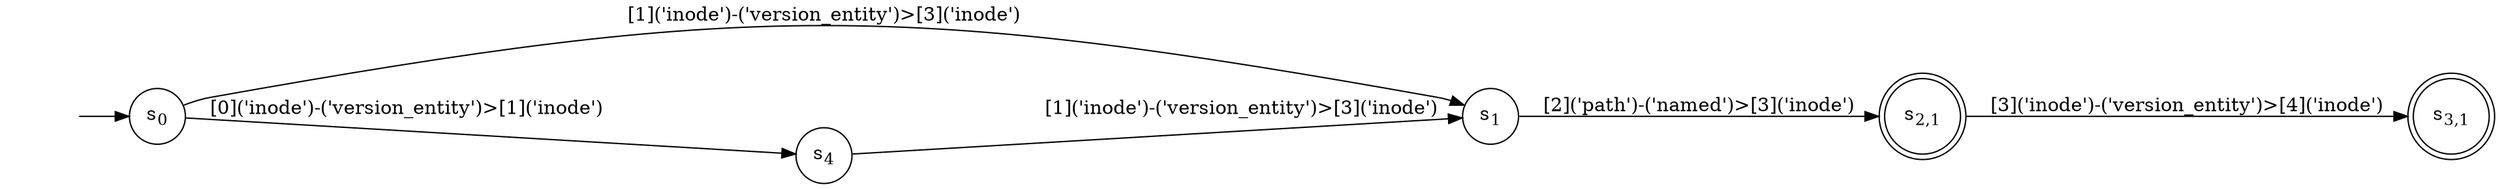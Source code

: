 digraph DFA {
    rankdir = LR;
    I [style = invis];
    I -> S0;
    S0 [label = <s<sub>0</sub>>, shape = circle];
    S1 [label = <s<sub>1</sub>>, shape = circle];
    S2 [label = <s<sub>2,1</sub>>, shape = circle, peripheries = 2];
    S3 [label = <s<sub>3,1</sub>>, shape = circle, peripheries = 2];
    S2 -> S3 [label = "[3]('inode')-('version_entity')>[4]('inode')"];
    S1 -> S2 [label = "[2]('path')-('named')>[3]('inode')"];
    S0 -> S1 [label = "[1]('inode')-('version_entity')>[3]('inode')"];
    S4 [label = <s<sub>4</sub>>, shape = circle];
    S4 -> S1 [label = "[1]('inode')-('version_entity')>[3]('inode')"];
    S0 -> S4 [label = "[0]('inode')-('version_entity')>[1]('inode')"];
}
